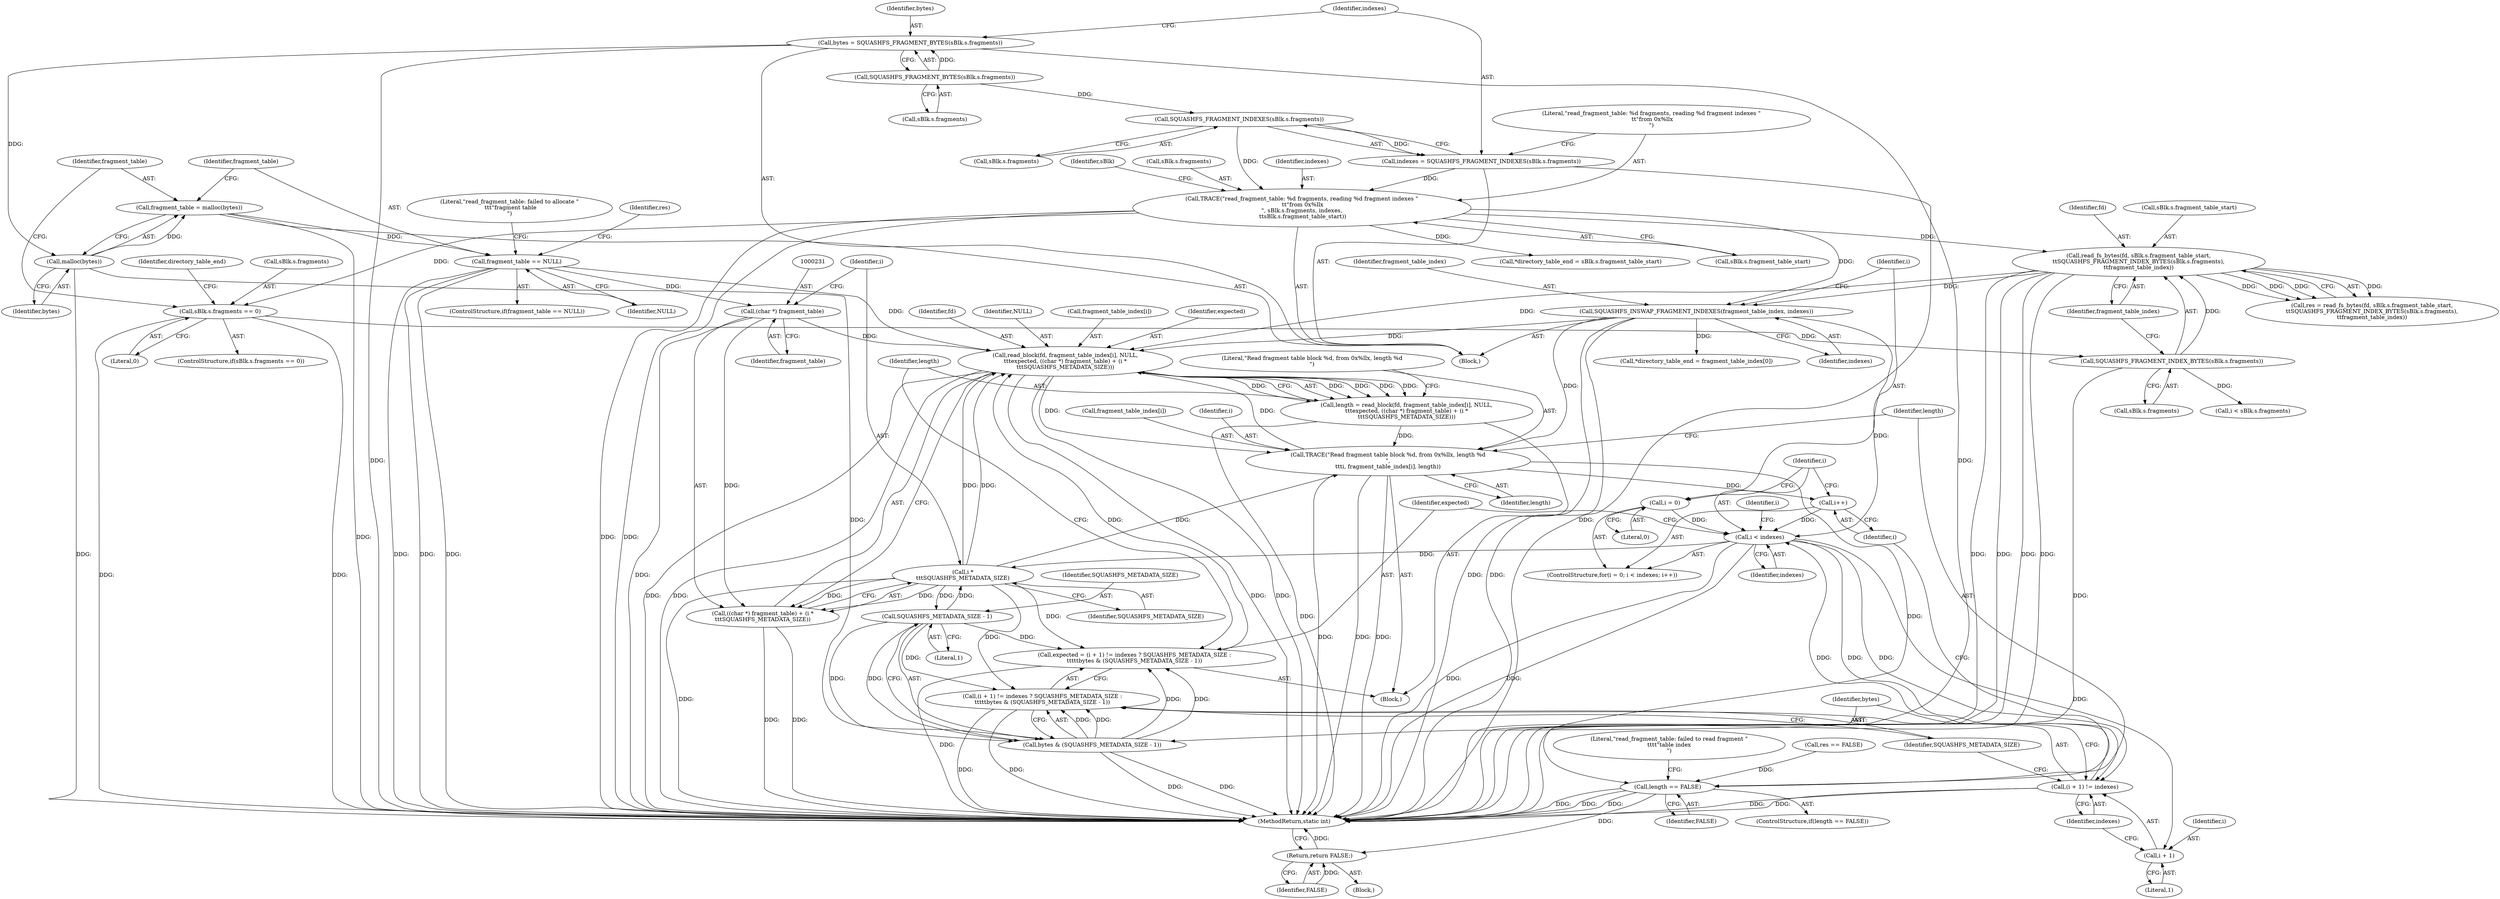 digraph "1_squashfs-tools_f95864afe8833fe3ad782d714b41378e860977b1_2@API" {
"1000222" [label="(Call,read_block(fd, fragment_table_index[i], NULL,\n\t\t\texpected, ((char *) fragment_table) + (i *\n\t\t\tSQUASHFS_METADATA_SIZE)))"];
"1000168" [label="(Call,read_fs_bytes(fd, sBlk.s.fragment_table_start,\n\t\tSQUASHFS_FRAGMENT_INDEX_BYTES(sBlk.s.fragments),\n\t\tfragment_table_index))"];
"1000124" [label="(Call,TRACE(\"read_fragment_table: %d fragments, reading %d fragment indexes \"\n \t\t\"from 0x%llx\n\", sBlk.s.fragments, indexes,\n \t\tsBlk.s.fragment_table_start))"];
"1000117" [label="(Call,SQUASHFS_FRAGMENT_INDEXES(sBlk.s.fragments))"];
"1000108" [label="(Call,SQUASHFS_FRAGMENT_BYTES(sBlk.s.fragments))"];
"1000115" [label="(Call,indexes = SQUASHFS_FRAGMENT_INDEXES(sBlk.s.fragments))"];
"1000175" [label="(Call,SQUASHFS_FRAGMENT_INDEX_BYTES(sBlk.s.fragments))"];
"1000138" [label="(Call,sBlk.s.fragments == 0)"];
"1000236" [label="(Call,TRACE(\"Read fragment table block %d, from 0x%llx, length %d\n\",\n\t\t\ti, fragment_table_index[i], length))"];
"1000233" [label="(Call,i *\n\t\t\tSQUASHFS_METADATA_SIZE)"];
"1000198" [label="(Call,i < indexes)"];
"1000195" [label="(Call,i = 0)"];
"1000201" [label="(Call,i++)"];
"1000208" [label="(Call,(i + 1) != indexes)"];
"1000191" [label="(Call,SQUASHFS_INSWAP_FRAGMENT_INDEXES(fragment_table_index, indexes))"];
"1000216" [label="(Call,SQUASHFS_METADATA_SIZE - 1)"];
"1000222" [label="(Call,read_block(fd, fragment_table_index[i], NULL,\n\t\t\texpected, ((char *) fragment_table) + (i *\n\t\t\tSQUASHFS_METADATA_SIZE)))"];
"1000161" [label="(Call,fragment_table == NULL)"];
"1000156" [label="(Call,fragment_table = malloc(bytes))"];
"1000158" [label="(Call,malloc(bytes))"];
"1000106" [label="(Call,bytes = SQUASHFS_FRAGMENT_BYTES(sBlk.s.fragments))"];
"1000205" [label="(Call,expected = (i + 1) != indexes ? SQUASHFS_METADATA_SIZE :\n\t\t\t\t\tbytes & (SQUASHFS_METADATA_SIZE - 1))"];
"1000214" [label="(Call,bytes & (SQUASHFS_METADATA_SIZE - 1))"];
"1000230" [label="(Call,(char *) fragment_table)"];
"1000220" [label="(Call,length = read_block(fd, fragment_table_index[i], NULL,\n\t\t\texpected, ((char *) fragment_table) + (i *\n\t\t\tSQUASHFS_METADATA_SIZE)))"];
"1000209" [label="(Call,i + 1)"];
"1000207" [label="(Call,(i + 1) != indexes ? SQUASHFS_METADATA_SIZE :\n\t\t\t\t\tbytes & (SQUASHFS_METADATA_SIZE - 1))"];
"1000229" [label="(Call,((char *) fragment_table) + (i *\n\t\t\tSQUASHFS_METADATA_SIZE))"];
"1000244" [label="(Call,length == FALSE)"];
"1000250" [label="(Return,return FALSE;)"];
"1000251" [label="(Identifier,FALSE)"];
"1000230" [label="(Call,(char *) fragment_table)"];
"1000124" [label="(Call,TRACE(\"read_fragment_table: %d fragments, reading %d fragment indexes \"\n \t\t\"from 0x%llx\n\", sBlk.s.fragments, indexes,\n \t\tsBlk.s.fragment_table_start))"];
"1000131" [label="(Identifier,indexes)"];
"1000107" [label="(Identifier,bytes)"];
"1000102" [label="(Block,)"];
"1000222" [label="(Call,read_block(fd, fragment_table_index[i], NULL,\n\t\t\texpected, ((char *) fragment_table) + (i *\n\t\t\tSQUASHFS_METADATA_SIZE)))"];
"1000191" [label="(Call,SQUASHFS_INSWAP_FRAGMENT_INDEXES(fragment_table_index, indexes))"];
"1000256" [label="(Call,i < sBlk.s.fragments)"];
"1000141" [label="(Identifier,sBlk)"];
"1000232" [label="(Identifier,fragment_table)"];
"1000206" [label="(Identifier,expected)"];
"1000125" [label="(Literal,\"read_fragment_table: %d fragments, reading %d fragment indexes \"\n \t\t\"from 0x%llx\n\")"];
"1000199" [label="(Identifier,i)"];
"1000202" [label="(Identifier,i)"];
"1000214" [label="(Call,bytes & (SQUASHFS_METADATA_SIZE - 1))"];
"1000176" [label="(Call,sBlk.s.fragments)"];
"1000229" [label="(Call,((char *) fragment_table) + (i *\n\t\t\tSQUASHFS_METADATA_SIZE))"];
"1000209" [label="(Call,i + 1)"];
"1000167" [label="(Identifier,res)"];
"1000215" [label="(Identifier,bytes)"];
"1000196" [label="(Identifier,i)"];
"1000192" [label="(Identifier,fragment_table_index)"];
"1000234" [label="(Identifier,i)"];
"1000168" [label="(Call,read_fs_bytes(fd, sBlk.s.fragment_table_start,\n\t\tSQUASHFS_FRAGMENT_INDEX_BYTES(sBlk.s.fragments),\n\t\tfragment_table_index))"];
"1000236" [label="(Call,TRACE(\"Read fragment table block %d, from 0x%llx, length %d\n\",\n\t\t\ti, fragment_table_index[i], length))"];
"1000144" [label="(Literal,0)"];
"1000195" [label="(Call,i = 0)"];
"1000137" [label="(ControlStructure,if(sBlk.s.fragments == 0))"];
"1000198" [label="(Call,i < indexes)"];
"1000194" [label="(ControlStructure,for(i = 0; i < indexes; i++))"];
"1000239" [label="(Call,fragment_table_index[i])"];
"1000270" [label="(Call,*directory_table_end = fragment_table_index[0])"];
"1000161" [label="(Call,fragment_table == NULL)"];
"1000126" [label="(Call,sBlk.s.fragments)"];
"1000197" [label="(Literal,0)"];
"1000213" [label="(Identifier,SQUASHFS_METADATA_SIZE)"];
"1000159" [label="(Identifier,bytes)"];
"1000162" [label="(Identifier,fragment_table)"];
"1000165" [label="(Literal,\"read_fragment_table: failed to allocate \"\n \t\t\t\"fragment table\n\")"];
"1000278" [label="(MethodReturn,static int)"];
"1000212" [label="(Identifier,indexes)"];
"1000146" [label="(Call,*directory_table_end = sBlk.s.fragment_table_start)"];
"1000160" [label="(ControlStructure,if(fragment_table == NULL))"];
"1000208" [label="(Call,(i + 1) != indexes)"];
"1000116" [label="(Identifier,indexes)"];
"1000224" [label="(Call,fragment_table_index[i])"];
"1000181" [label="(Identifier,fragment_table_index)"];
"1000249" [label="(Literal,\"read_fragment_table: failed to read fragment \"\n\t\t\t\t\"table index\n\")"];
"1000228" [label="(Identifier,expected)"];
"1000218" [label="(Literal,1)"];
"1000244" [label="(Call,length == FALSE)"];
"1000233" [label="(Call,i *\n\t\t\tSQUASHFS_METADATA_SIZE)"];
"1000183" [label="(Call,res == FALSE)"];
"1000207" [label="(Call,(i + 1) != indexes ? SQUASHFS_METADATA_SIZE :\n\t\t\t\t\tbytes & (SQUASHFS_METADATA_SIZE - 1))"];
"1000169" [label="(Identifier,fd)"];
"1000106" [label="(Call,bytes = SQUASHFS_FRAGMENT_BYTES(sBlk.s.fragments))"];
"1000158" [label="(Call,malloc(bytes))"];
"1000166" [label="(Call,res = read_fs_bytes(fd, sBlk.s.fragment_table_start,\n\t\tSQUASHFS_FRAGMENT_INDEX_BYTES(sBlk.s.fragments),\n\t\tfragment_table_index))"];
"1000235" [label="(Identifier,SQUASHFS_METADATA_SIZE)"];
"1000221" [label="(Identifier,length)"];
"1000148" [label="(Identifier,directory_table_end)"];
"1000193" [label="(Identifier,indexes)"];
"1000220" [label="(Call,length = read_block(fd, fragment_table_index[i], NULL,\n\t\t\texpected, ((char *) fragment_table) + (i *\n\t\t\tSQUASHFS_METADATA_SIZE)))"];
"1000238" [label="(Identifier,i)"];
"1000245" [label="(Identifier,length)"];
"1000246" [label="(Identifier,FALSE)"];
"1000157" [label="(Identifier,fragment_table)"];
"1000139" [label="(Call,sBlk.s.fragments)"];
"1000175" [label="(Call,SQUASHFS_FRAGMENT_INDEX_BYTES(sBlk.s.fragments))"];
"1000132" [label="(Call,sBlk.s.fragment_table_start)"];
"1000250" [label="(Return,return FALSE;)"];
"1000108" [label="(Call,SQUASHFS_FRAGMENT_BYTES(sBlk.s.fragments))"];
"1000242" [label="(Identifier,length)"];
"1000200" [label="(Identifier,indexes)"];
"1000201" [label="(Call,i++)"];
"1000210" [label="(Identifier,i)"];
"1000237" [label="(Literal,\"Read fragment table block %d, from 0x%llx, length %d\n\")"];
"1000163" [label="(Identifier,NULL)"];
"1000118" [label="(Call,sBlk.s.fragments)"];
"1000223" [label="(Identifier,fd)"];
"1000138" [label="(Call,sBlk.s.fragments == 0)"];
"1000227" [label="(Identifier,NULL)"];
"1000216" [label="(Call,SQUASHFS_METADATA_SIZE - 1)"];
"1000205" [label="(Call,expected = (i + 1) != indexes ? SQUASHFS_METADATA_SIZE :\n\t\t\t\t\tbytes & (SQUASHFS_METADATA_SIZE - 1))"];
"1000156" [label="(Call,fragment_table = malloc(bytes))"];
"1000117" [label="(Call,SQUASHFS_FRAGMENT_INDEXES(sBlk.s.fragments))"];
"1000203" [label="(Block,)"];
"1000243" [label="(ControlStructure,if(length == FALSE))"];
"1000109" [label="(Call,sBlk.s.fragments)"];
"1000170" [label="(Call,sBlk.s.fragment_table_start)"];
"1000254" [label="(Identifier,i)"];
"1000211" [label="(Literal,1)"];
"1000247" [label="(Block,)"];
"1000115" [label="(Call,indexes = SQUASHFS_FRAGMENT_INDEXES(sBlk.s.fragments))"];
"1000217" [label="(Identifier,SQUASHFS_METADATA_SIZE)"];
"1000222" -> "1000220"  [label="AST: "];
"1000222" -> "1000229"  [label="CFG: "];
"1000223" -> "1000222"  [label="AST: "];
"1000224" -> "1000222"  [label="AST: "];
"1000227" -> "1000222"  [label="AST: "];
"1000228" -> "1000222"  [label="AST: "];
"1000229" -> "1000222"  [label="AST: "];
"1000220" -> "1000222"  [label="CFG: "];
"1000222" -> "1000278"  [label="DDG: "];
"1000222" -> "1000278"  [label="DDG: "];
"1000222" -> "1000278"  [label="DDG: "];
"1000222" -> "1000278"  [label="DDG: "];
"1000222" -> "1000220"  [label="DDG: "];
"1000222" -> "1000220"  [label="DDG: "];
"1000222" -> "1000220"  [label="DDG: "];
"1000222" -> "1000220"  [label="DDG: "];
"1000222" -> "1000220"  [label="DDG: "];
"1000168" -> "1000222"  [label="DDG: "];
"1000236" -> "1000222"  [label="DDG: "];
"1000191" -> "1000222"  [label="DDG: "];
"1000161" -> "1000222"  [label="DDG: "];
"1000205" -> "1000222"  [label="DDG: "];
"1000230" -> "1000222"  [label="DDG: "];
"1000233" -> "1000222"  [label="DDG: "];
"1000233" -> "1000222"  [label="DDG: "];
"1000222" -> "1000236"  [label="DDG: "];
"1000168" -> "1000166"  [label="AST: "];
"1000168" -> "1000181"  [label="CFG: "];
"1000169" -> "1000168"  [label="AST: "];
"1000170" -> "1000168"  [label="AST: "];
"1000175" -> "1000168"  [label="AST: "];
"1000181" -> "1000168"  [label="AST: "];
"1000166" -> "1000168"  [label="CFG: "];
"1000168" -> "1000278"  [label="DDG: "];
"1000168" -> "1000278"  [label="DDG: "];
"1000168" -> "1000278"  [label="DDG: "];
"1000168" -> "1000278"  [label="DDG: "];
"1000168" -> "1000166"  [label="DDG: "];
"1000168" -> "1000166"  [label="DDG: "];
"1000168" -> "1000166"  [label="DDG: "];
"1000168" -> "1000166"  [label="DDG: "];
"1000124" -> "1000168"  [label="DDG: "];
"1000175" -> "1000168"  [label="DDG: "];
"1000168" -> "1000191"  [label="DDG: "];
"1000124" -> "1000102"  [label="AST: "];
"1000124" -> "1000132"  [label="CFG: "];
"1000125" -> "1000124"  [label="AST: "];
"1000126" -> "1000124"  [label="AST: "];
"1000131" -> "1000124"  [label="AST: "];
"1000132" -> "1000124"  [label="AST: "];
"1000141" -> "1000124"  [label="CFG: "];
"1000124" -> "1000278"  [label="DDG: "];
"1000124" -> "1000278"  [label="DDG: "];
"1000117" -> "1000124"  [label="DDG: "];
"1000115" -> "1000124"  [label="DDG: "];
"1000124" -> "1000138"  [label="DDG: "];
"1000124" -> "1000146"  [label="DDG: "];
"1000124" -> "1000191"  [label="DDG: "];
"1000117" -> "1000115"  [label="AST: "];
"1000117" -> "1000118"  [label="CFG: "];
"1000118" -> "1000117"  [label="AST: "];
"1000115" -> "1000117"  [label="CFG: "];
"1000117" -> "1000115"  [label="DDG: "];
"1000108" -> "1000117"  [label="DDG: "];
"1000108" -> "1000106"  [label="AST: "];
"1000108" -> "1000109"  [label="CFG: "];
"1000109" -> "1000108"  [label="AST: "];
"1000106" -> "1000108"  [label="CFG: "];
"1000108" -> "1000106"  [label="DDG: "];
"1000115" -> "1000102"  [label="AST: "];
"1000116" -> "1000115"  [label="AST: "];
"1000125" -> "1000115"  [label="CFG: "];
"1000115" -> "1000278"  [label="DDG: "];
"1000175" -> "1000176"  [label="CFG: "];
"1000176" -> "1000175"  [label="AST: "];
"1000181" -> "1000175"  [label="CFG: "];
"1000175" -> "1000278"  [label="DDG: "];
"1000138" -> "1000175"  [label="DDG: "];
"1000175" -> "1000256"  [label="DDG: "];
"1000138" -> "1000137"  [label="AST: "];
"1000138" -> "1000144"  [label="CFG: "];
"1000139" -> "1000138"  [label="AST: "];
"1000144" -> "1000138"  [label="AST: "];
"1000148" -> "1000138"  [label="CFG: "];
"1000157" -> "1000138"  [label="CFG: "];
"1000138" -> "1000278"  [label="DDG: "];
"1000138" -> "1000278"  [label="DDG: "];
"1000236" -> "1000203"  [label="AST: "];
"1000236" -> "1000242"  [label="CFG: "];
"1000237" -> "1000236"  [label="AST: "];
"1000238" -> "1000236"  [label="AST: "];
"1000239" -> "1000236"  [label="AST: "];
"1000242" -> "1000236"  [label="AST: "];
"1000245" -> "1000236"  [label="CFG: "];
"1000236" -> "1000278"  [label="DDG: "];
"1000236" -> "1000278"  [label="DDG: "];
"1000236" -> "1000278"  [label="DDG: "];
"1000236" -> "1000201"  [label="DDG: "];
"1000233" -> "1000236"  [label="DDG: "];
"1000191" -> "1000236"  [label="DDG: "];
"1000220" -> "1000236"  [label="DDG: "];
"1000236" -> "1000244"  [label="DDG: "];
"1000233" -> "1000229"  [label="AST: "];
"1000233" -> "1000235"  [label="CFG: "];
"1000234" -> "1000233"  [label="AST: "];
"1000235" -> "1000233"  [label="AST: "];
"1000229" -> "1000233"  [label="CFG: "];
"1000233" -> "1000278"  [label="DDG: "];
"1000233" -> "1000205"  [label="DDG: "];
"1000233" -> "1000207"  [label="DDG: "];
"1000233" -> "1000216"  [label="DDG: "];
"1000233" -> "1000229"  [label="DDG: "];
"1000233" -> "1000229"  [label="DDG: "];
"1000198" -> "1000233"  [label="DDG: "];
"1000216" -> "1000233"  [label="DDG: "];
"1000198" -> "1000194"  [label="AST: "];
"1000198" -> "1000200"  [label="CFG: "];
"1000199" -> "1000198"  [label="AST: "];
"1000200" -> "1000198"  [label="AST: "];
"1000206" -> "1000198"  [label="CFG: "];
"1000254" -> "1000198"  [label="CFG: "];
"1000198" -> "1000278"  [label="DDG: "];
"1000198" -> "1000278"  [label="DDG: "];
"1000195" -> "1000198"  [label="DDG: "];
"1000201" -> "1000198"  [label="DDG: "];
"1000208" -> "1000198"  [label="DDG: "];
"1000191" -> "1000198"  [label="DDG: "];
"1000198" -> "1000208"  [label="DDG: "];
"1000198" -> "1000208"  [label="DDG: "];
"1000198" -> "1000209"  [label="DDG: "];
"1000195" -> "1000194"  [label="AST: "];
"1000195" -> "1000197"  [label="CFG: "];
"1000196" -> "1000195"  [label="AST: "];
"1000197" -> "1000195"  [label="AST: "];
"1000199" -> "1000195"  [label="CFG: "];
"1000201" -> "1000194"  [label="AST: "];
"1000201" -> "1000202"  [label="CFG: "];
"1000202" -> "1000201"  [label="AST: "];
"1000199" -> "1000201"  [label="CFG: "];
"1000208" -> "1000207"  [label="AST: "];
"1000208" -> "1000212"  [label="CFG: "];
"1000209" -> "1000208"  [label="AST: "];
"1000212" -> "1000208"  [label="AST: "];
"1000213" -> "1000208"  [label="CFG: "];
"1000215" -> "1000208"  [label="CFG: "];
"1000208" -> "1000278"  [label="DDG: "];
"1000208" -> "1000278"  [label="DDG: "];
"1000191" -> "1000102"  [label="AST: "];
"1000191" -> "1000193"  [label="CFG: "];
"1000192" -> "1000191"  [label="AST: "];
"1000193" -> "1000191"  [label="AST: "];
"1000196" -> "1000191"  [label="CFG: "];
"1000191" -> "1000278"  [label="DDG: "];
"1000191" -> "1000278"  [label="DDG: "];
"1000191" -> "1000270"  [label="DDG: "];
"1000216" -> "1000214"  [label="AST: "];
"1000216" -> "1000218"  [label="CFG: "];
"1000217" -> "1000216"  [label="AST: "];
"1000218" -> "1000216"  [label="AST: "];
"1000214" -> "1000216"  [label="CFG: "];
"1000216" -> "1000205"  [label="DDG: "];
"1000216" -> "1000207"  [label="DDG: "];
"1000216" -> "1000214"  [label="DDG: "];
"1000216" -> "1000214"  [label="DDG: "];
"1000161" -> "1000160"  [label="AST: "];
"1000161" -> "1000163"  [label="CFG: "];
"1000162" -> "1000161"  [label="AST: "];
"1000163" -> "1000161"  [label="AST: "];
"1000165" -> "1000161"  [label="CFG: "];
"1000167" -> "1000161"  [label="CFG: "];
"1000161" -> "1000278"  [label="DDG: "];
"1000161" -> "1000278"  [label="DDG: "];
"1000161" -> "1000278"  [label="DDG: "];
"1000156" -> "1000161"  [label="DDG: "];
"1000161" -> "1000230"  [label="DDG: "];
"1000156" -> "1000102"  [label="AST: "];
"1000156" -> "1000158"  [label="CFG: "];
"1000157" -> "1000156"  [label="AST: "];
"1000158" -> "1000156"  [label="AST: "];
"1000162" -> "1000156"  [label="CFG: "];
"1000156" -> "1000278"  [label="DDG: "];
"1000158" -> "1000156"  [label="DDG: "];
"1000158" -> "1000159"  [label="CFG: "];
"1000159" -> "1000158"  [label="AST: "];
"1000158" -> "1000278"  [label="DDG: "];
"1000106" -> "1000158"  [label="DDG: "];
"1000158" -> "1000214"  [label="DDG: "];
"1000106" -> "1000102"  [label="AST: "];
"1000107" -> "1000106"  [label="AST: "];
"1000116" -> "1000106"  [label="CFG: "];
"1000106" -> "1000278"  [label="DDG: "];
"1000106" -> "1000278"  [label="DDG: "];
"1000205" -> "1000203"  [label="AST: "];
"1000205" -> "1000207"  [label="CFG: "];
"1000206" -> "1000205"  [label="AST: "];
"1000207" -> "1000205"  [label="AST: "];
"1000221" -> "1000205"  [label="CFG: "];
"1000205" -> "1000278"  [label="DDG: "];
"1000214" -> "1000205"  [label="DDG: "];
"1000214" -> "1000205"  [label="DDG: "];
"1000214" -> "1000207"  [label="AST: "];
"1000215" -> "1000214"  [label="AST: "];
"1000207" -> "1000214"  [label="CFG: "];
"1000214" -> "1000278"  [label="DDG: "];
"1000214" -> "1000278"  [label="DDG: "];
"1000214" -> "1000207"  [label="DDG: "];
"1000214" -> "1000207"  [label="DDG: "];
"1000230" -> "1000229"  [label="AST: "];
"1000230" -> "1000232"  [label="CFG: "];
"1000231" -> "1000230"  [label="AST: "];
"1000232" -> "1000230"  [label="AST: "];
"1000234" -> "1000230"  [label="CFG: "];
"1000230" -> "1000278"  [label="DDG: "];
"1000230" -> "1000229"  [label="DDG: "];
"1000220" -> "1000203"  [label="AST: "];
"1000221" -> "1000220"  [label="AST: "];
"1000237" -> "1000220"  [label="CFG: "];
"1000220" -> "1000278"  [label="DDG: "];
"1000209" -> "1000211"  [label="CFG: "];
"1000210" -> "1000209"  [label="AST: "];
"1000211" -> "1000209"  [label="AST: "];
"1000212" -> "1000209"  [label="CFG: "];
"1000207" -> "1000213"  [label="CFG: "];
"1000213" -> "1000207"  [label="AST: "];
"1000207" -> "1000278"  [label="DDG: "];
"1000207" -> "1000278"  [label="DDG: "];
"1000229" -> "1000278"  [label="DDG: "];
"1000229" -> "1000278"  [label="DDG: "];
"1000244" -> "1000243"  [label="AST: "];
"1000244" -> "1000246"  [label="CFG: "];
"1000245" -> "1000244"  [label="AST: "];
"1000246" -> "1000244"  [label="AST: "];
"1000249" -> "1000244"  [label="CFG: "];
"1000202" -> "1000244"  [label="CFG: "];
"1000244" -> "1000278"  [label="DDG: "];
"1000244" -> "1000278"  [label="DDG: "];
"1000244" -> "1000278"  [label="DDG: "];
"1000183" -> "1000244"  [label="DDG: "];
"1000244" -> "1000250"  [label="DDG: "];
"1000250" -> "1000247"  [label="AST: "];
"1000250" -> "1000251"  [label="CFG: "];
"1000251" -> "1000250"  [label="AST: "];
"1000278" -> "1000250"  [label="CFG: "];
"1000250" -> "1000278"  [label="DDG: "];
"1000251" -> "1000250"  [label="DDG: "];
}
